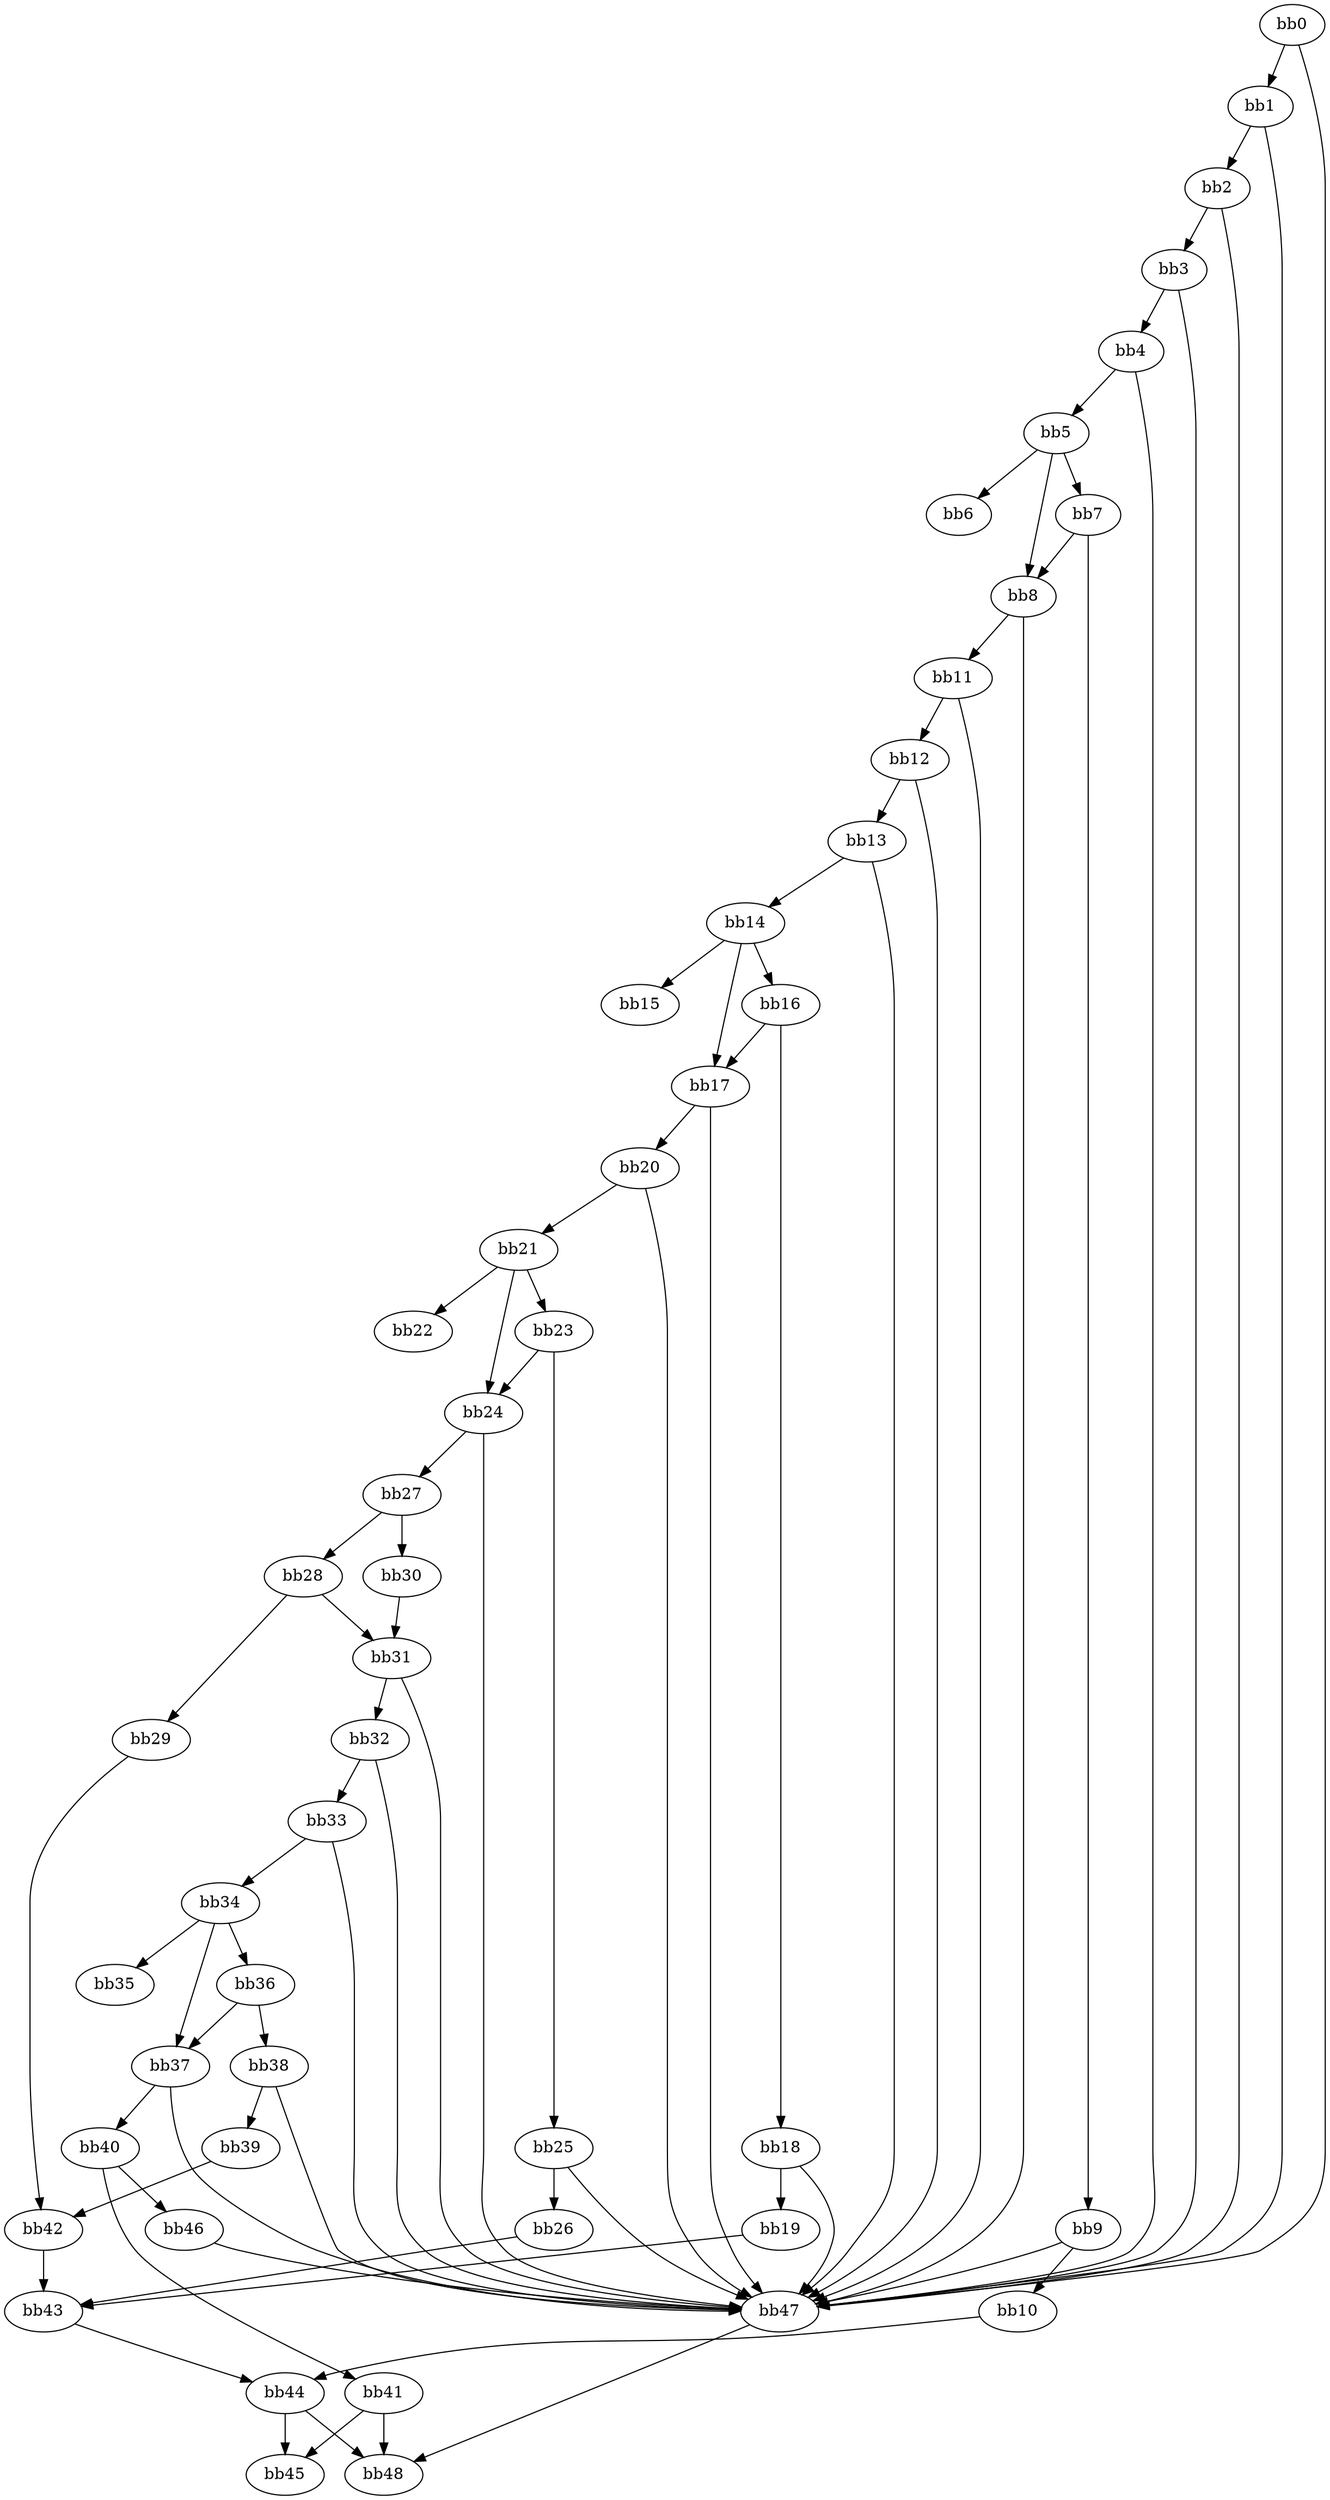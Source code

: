 digraph {
    0 [ label = "bb0\l" ]
    1 [ label = "bb1\l" ]
    2 [ label = "bb2\l" ]
    3 [ label = "bb3\l" ]
    4 [ label = "bb4\l" ]
    5 [ label = "bb5\l" ]
    6 [ label = "bb6\l" ]
    7 [ label = "bb7\l" ]
    8 [ label = "bb8\l" ]
    9 [ label = "bb9\l" ]
    10 [ label = "bb10\l" ]
    11 [ label = "bb11\l" ]
    12 [ label = "bb12\l" ]
    13 [ label = "bb13\l" ]
    14 [ label = "bb14\l" ]
    15 [ label = "bb15\l" ]
    16 [ label = "bb16\l" ]
    17 [ label = "bb17\l" ]
    18 [ label = "bb18\l" ]
    19 [ label = "bb19\l" ]
    20 [ label = "bb20\l" ]
    21 [ label = "bb21\l" ]
    22 [ label = "bb22\l" ]
    23 [ label = "bb23\l" ]
    24 [ label = "bb24\l" ]
    25 [ label = "bb25\l" ]
    26 [ label = "bb26\l" ]
    27 [ label = "bb27\l" ]
    28 [ label = "bb28\l" ]
    29 [ label = "bb29\l" ]
    30 [ label = "bb30\l" ]
    31 [ label = "bb31\l" ]
    32 [ label = "bb32\l" ]
    33 [ label = "bb33\l" ]
    34 [ label = "bb34\l" ]
    35 [ label = "bb35\l" ]
    36 [ label = "bb36\l" ]
    37 [ label = "bb37\l" ]
    38 [ label = "bb38\l" ]
    39 [ label = "bb39\l" ]
    40 [ label = "bb40\l" ]
    41 [ label = "bb41\l" ]
    42 [ label = "bb42\l" ]
    43 [ label = "bb43\l" ]
    44 [ label = "bb44\l" ]
    45 [ label = "bb45\l" ]
    46 [ label = "bb46\l" ]
    47 [ label = "bb47\l" ]
    48 [ label = "bb48\l" ]
    0 -> 1 [ ]
    0 -> 47 [ ]
    1 -> 2 [ ]
    1 -> 47 [ ]
    2 -> 3 [ ]
    2 -> 47 [ ]
    3 -> 4 [ ]
    3 -> 47 [ ]
    4 -> 5 [ ]
    4 -> 47 [ ]
    5 -> 6 [ ]
    5 -> 7 [ ]
    5 -> 8 [ ]
    7 -> 8 [ ]
    7 -> 9 [ ]
    8 -> 11 [ ]
    8 -> 47 [ ]
    9 -> 10 [ ]
    9 -> 47 [ ]
    10 -> 44 [ ]
    11 -> 12 [ ]
    11 -> 47 [ ]
    12 -> 13 [ ]
    12 -> 47 [ ]
    13 -> 14 [ ]
    13 -> 47 [ ]
    14 -> 15 [ ]
    14 -> 16 [ ]
    14 -> 17 [ ]
    16 -> 17 [ ]
    16 -> 18 [ ]
    17 -> 20 [ ]
    17 -> 47 [ ]
    18 -> 19 [ ]
    18 -> 47 [ ]
    19 -> 43 [ ]
    20 -> 21 [ ]
    20 -> 47 [ ]
    21 -> 22 [ ]
    21 -> 23 [ ]
    21 -> 24 [ ]
    23 -> 24 [ ]
    23 -> 25 [ ]
    24 -> 27 [ ]
    24 -> 47 [ ]
    25 -> 26 [ ]
    25 -> 47 [ ]
    26 -> 43 [ ]
    27 -> 28 [ ]
    27 -> 30 [ ]
    28 -> 29 [ ]
    28 -> 31 [ ]
    29 -> 42 [ ]
    30 -> 31 [ ]
    31 -> 32 [ ]
    31 -> 47 [ ]
    32 -> 33 [ ]
    32 -> 47 [ ]
    33 -> 34 [ ]
    33 -> 47 [ ]
    34 -> 35 [ ]
    34 -> 36 [ ]
    34 -> 37 [ ]
    36 -> 37 [ ]
    36 -> 38 [ ]
    37 -> 40 [ ]
    37 -> 47 [ ]
    38 -> 39 [ ]
    38 -> 47 [ ]
    39 -> 42 [ ]
    40 -> 41 [ ]
    40 -> 46 [ ]
    41 -> 45 [ ]
    41 -> 48 [ ]
    42 -> 43 [ ]
    43 -> 44 [ ]
    44 -> 45 [ ]
    44 -> 48 [ ]
    46 -> 47 [ ]
    47 -> 48 [ ]
}

